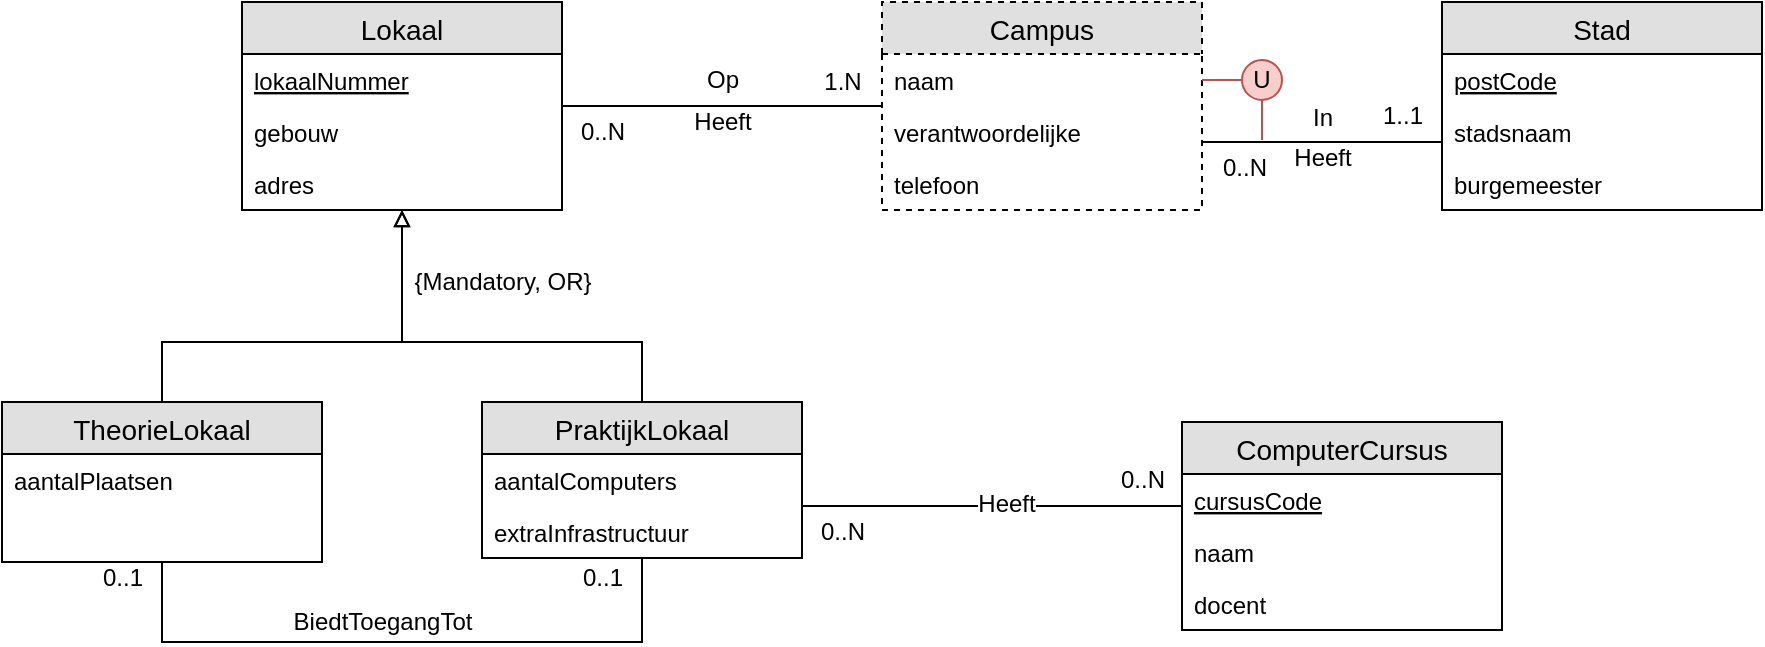 <mxfile version="12.1.0" type="device" pages="1"><diagram id="uxFPvnT81iZjN7oH1Sok" name="Page-1"><mxGraphModel dx="1147" dy="842" grid="1" gridSize="10" guides="1" tooltips="1" connect="1" arrows="1" fold="1" page="1" pageScale="1" pageWidth="850" pageHeight="1100" math="0" shadow="0"><root><mxCell id="0"/><mxCell id="1" parent="0"/><mxCell id="k7VdH-QpLV6_67z7XNPJ-33" style="edgeStyle=orthogonalEdgeStyle;rounded=0;orthogonalLoop=1;jettySize=auto;html=1;endArrow=none;endFill=0;" edge="1" parent="1" source="k7VdH-QpLV6_67z7XNPJ-1" target="k7VdH-QpLV6_67z7XNPJ-5"><mxGeometry relative="1" as="geometry"/></mxCell><mxCell id="k7VdH-QpLV6_67z7XNPJ-34" value="Op" style="text;html=1;resizable=0;points=[];align=center;verticalAlign=middle;labelBackgroundColor=#ffffff;" vertex="1" connectable="0" parent="k7VdH-QpLV6_67z7XNPJ-33"><mxGeometry x="-0.147" y="-1" relative="1" as="geometry"><mxPoint x="11.5" y="-14" as="offset"/></mxGeometry></mxCell><mxCell id="k7VdH-QpLV6_67z7XNPJ-35" value="Heeft" style="text;html=1;resizable=0;points=[];align=center;verticalAlign=middle;labelBackgroundColor=#ffffff;" vertex="1" connectable="0" parent="k7VdH-QpLV6_67z7XNPJ-33"><mxGeometry x="-0.133" y="-3" relative="1" as="geometry"><mxPoint x="10.5" y="5" as="offset"/></mxGeometry></mxCell><mxCell id="k7VdH-QpLV6_67z7XNPJ-36" value="0..N" style="text;html=1;resizable=0;points=[];align=center;verticalAlign=middle;labelBackgroundColor=#ffffff;" vertex="1" connectable="0" parent="k7VdH-QpLV6_67z7XNPJ-33"><mxGeometry x="-0.843" y="-2" relative="1" as="geometry"><mxPoint x="7.5" y="11" as="offset"/></mxGeometry></mxCell><mxCell id="k7VdH-QpLV6_67z7XNPJ-37" value="1.N" style="text;html=1;resizable=0;points=[];align=center;verticalAlign=middle;labelBackgroundColor=#ffffff;" vertex="1" connectable="0" parent="k7VdH-QpLV6_67z7XNPJ-33"><mxGeometry x="0.738" y="2" relative="1" as="geometry"><mxPoint x="1" y="-10" as="offset"/></mxGeometry></mxCell><mxCell id="k7VdH-QpLV6_67z7XNPJ-1" value="Lokaal" style="swimlane;fontStyle=0;childLayout=stackLayout;horizontal=1;startSize=26;fillColor=#e0e0e0;horizontalStack=0;resizeParent=1;resizeParentMax=0;resizeLast=0;collapsible=1;marginBottom=0;swimlaneFillColor=#ffffff;align=center;fontSize=14;" vertex="1" parent="1"><mxGeometry x="120" y="160" width="160" height="104" as="geometry"/></mxCell><mxCell id="k7VdH-QpLV6_67z7XNPJ-2" value="lokaalNummer" style="text;strokeColor=none;fillColor=none;spacingLeft=4;spacingRight=4;overflow=hidden;rotatable=0;points=[[0,0.5],[1,0.5]];portConstraint=eastwest;fontSize=12;fontStyle=4" vertex="1" parent="k7VdH-QpLV6_67z7XNPJ-1"><mxGeometry y="26" width="160" height="26" as="geometry"/></mxCell><mxCell id="k7VdH-QpLV6_67z7XNPJ-3" value="gebouw" style="text;strokeColor=none;fillColor=none;spacingLeft=4;spacingRight=4;overflow=hidden;rotatable=0;points=[[0,0.5],[1,0.5]];portConstraint=eastwest;fontSize=12;" vertex="1" parent="k7VdH-QpLV6_67z7XNPJ-1"><mxGeometry y="52" width="160" height="26" as="geometry"/></mxCell><mxCell id="k7VdH-QpLV6_67z7XNPJ-4" value="adres" style="text;strokeColor=none;fillColor=none;spacingLeft=4;spacingRight=4;overflow=hidden;rotatable=0;points=[[0,0.5],[1,0.5]];portConstraint=eastwest;fontSize=12;" vertex="1" parent="k7VdH-QpLV6_67z7XNPJ-1"><mxGeometry y="78" width="160" height="26" as="geometry"/></mxCell><mxCell id="k7VdH-QpLV6_67z7XNPJ-30" style="edgeStyle=orthogonalEdgeStyle;rounded=0;orthogonalLoop=1;jettySize=auto;html=1;endArrow=block;endFill=0;" edge="1" parent="1" source="k7VdH-QpLV6_67z7XNPJ-14" target="k7VdH-QpLV6_67z7XNPJ-1"><mxGeometry relative="1" as="geometry"><Array as="points"><mxPoint x="320" y="330"/><mxPoint x="200" y="330"/></Array></mxGeometry></mxCell><mxCell id="k7VdH-QpLV6_67z7XNPJ-47" style="edgeStyle=orthogonalEdgeStyle;rounded=0;orthogonalLoop=1;jettySize=auto;html=1;endArrow=none;endFill=0;" edge="1" parent="1" source="k7VdH-QpLV6_67z7XNPJ-14" target="k7VdH-QpLV6_67z7XNPJ-20"><mxGeometry relative="1" as="geometry"><Array as="points"><mxPoint x="530" y="412"/><mxPoint x="530" y="412"/></Array></mxGeometry></mxCell><mxCell id="k7VdH-QpLV6_67z7XNPJ-48" value="Heeft" style="text;html=1;resizable=0;points=[];align=center;verticalAlign=middle;labelBackgroundColor=#ffffff;" vertex="1" connectable="0" parent="k7VdH-QpLV6_67z7XNPJ-47"><mxGeometry x="0.067" y="1" relative="1" as="geometry"><mxPoint as="offset"/></mxGeometry></mxCell><mxCell id="k7VdH-QpLV6_67z7XNPJ-49" value="0..N" style="text;html=1;resizable=0;points=[];align=center;verticalAlign=middle;labelBackgroundColor=#ffffff;" vertex="1" connectable="0" parent="k7VdH-QpLV6_67z7XNPJ-47"><mxGeometry x="0.895" y="1" relative="1" as="geometry"><mxPoint x="-10" y="-12" as="offset"/></mxGeometry></mxCell><mxCell id="k7VdH-QpLV6_67z7XNPJ-50" value="0..N" style="text;html=1;resizable=0;points=[];align=center;verticalAlign=middle;labelBackgroundColor=#ffffff;" vertex="1" connectable="0" parent="k7VdH-QpLV6_67z7XNPJ-47"><mxGeometry x="-0.894" relative="1" as="geometry"><mxPoint x="9.5" y="13" as="offset"/></mxGeometry></mxCell><mxCell id="k7VdH-QpLV6_67z7XNPJ-51" style="edgeStyle=orthogonalEdgeStyle;rounded=0;orthogonalLoop=1;jettySize=auto;html=1;endArrow=none;endFill=0;" edge="1" parent="1" source="k7VdH-QpLV6_67z7XNPJ-14" target="k7VdH-QpLV6_67z7XNPJ-9"><mxGeometry relative="1" as="geometry"><Array as="points"><mxPoint x="320" y="480"/><mxPoint x="80" y="480"/></Array></mxGeometry></mxCell><mxCell id="k7VdH-QpLV6_67z7XNPJ-52" value="BiedtToegangTot" style="text;html=1;resizable=0;points=[];align=center;verticalAlign=middle;labelBackgroundColor=#ffffff;" vertex="1" connectable="0" parent="k7VdH-QpLV6_67z7XNPJ-51"><mxGeometry x="0.036" y="-1" relative="1" as="geometry"><mxPoint x="-5.5" y="-9" as="offset"/></mxGeometry></mxCell><mxCell id="k7VdH-QpLV6_67z7XNPJ-53" value="0..1" style="text;html=1;resizable=0;points=[];align=center;verticalAlign=middle;labelBackgroundColor=#ffffff;" vertex="1" connectable="0" parent="k7VdH-QpLV6_67z7XNPJ-51"><mxGeometry x="-0.925" y="1" relative="1" as="geometry"><mxPoint x="-21" y="-2" as="offset"/></mxGeometry></mxCell><mxCell id="k7VdH-QpLV6_67z7XNPJ-54" value="0..1" style="text;html=1;resizable=0;points=[];align=center;verticalAlign=middle;labelBackgroundColor=#ffffff;" vertex="1" connectable="0" parent="k7VdH-QpLV6_67z7XNPJ-51"><mxGeometry x="0.938" y="3" relative="1" as="geometry"><mxPoint x="-17" y="-2" as="offset"/></mxGeometry></mxCell><mxCell id="k7VdH-QpLV6_67z7XNPJ-14" value="PraktijkLokaal" style="swimlane;fontStyle=0;childLayout=stackLayout;horizontal=1;startSize=26;fillColor=#e0e0e0;horizontalStack=0;resizeParent=1;resizeParentMax=0;resizeLast=0;collapsible=1;marginBottom=0;swimlaneFillColor=#ffffff;align=center;fontSize=14;" vertex="1" parent="1"><mxGeometry x="240" y="360" width="160" height="78" as="geometry"/></mxCell><mxCell id="k7VdH-QpLV6_67z7XNPJ-15" value="aantalComputers" style="text;strokeColor=none;fillColor=none;spacingLeft=4;spacingRight=4;overflow=hidden;rotatable=0;points=[[0,0.5],[1,0.5]];portConstraint=eastwest;fontSize=12;" vertex="1" parent="k7VdH-QpLV6_67z7XNPJ-14"><mxGeometry y="26" width="160" height="26" as="geometry"/></mxCell><mxCell id="k7VdH-QpLV6_67z7XNPJ-16" value="extraInfrastructuur" style="text;strokeColor=none;fillColor=none;spacingLeft=4;spacingRight=4;overflow=hidden;rotatable=0;points=[[0,0.5],[1,0.5]];portConstraint=eastwest;fontSize=12;" vertex="1" parent="k7VdH-QpLV6_67z7XNPJ-14"><mxGeometry y="52" width="160" height="26" as="geometry"/></mxCell><mxCell id="k7VdH-QpLV6_67z7XNPJ-20" value="ComputerCursus" style="swimlane;fontStyle=0;childLayout=stackLayout;horizontal=1;startSize=26;fillColor=#e0e0e0;horizontalStack=0;resizeParent=1;resizeParentMax=0;resizeLast=0;collapsible=1;marginBottom=0;swimlaneFillColor=#ffffff;align=center;fontSize=14;" vertex="1" parent="1"><mxGeometry x="590" y="370" width="160" height="104" as="geometry"/></mxCell><mxCell id="k7VdH-QpLV6_67z7XNPJ-21" value="cursusCode" style="text;strokeColor=none;fillColor=none;spacingLeft=4;spacingRight=4;overflow=hidden;rotatable=0;points=[[0,0.5],[1,0.5]];portConstraint=eastwest;fontSize=12;fontStyle=4" vertex="1" parent="k7VdH-QpLV6_67z7XNPJ-20"><mxGeometry y="26" width="160" height="26" as="geometry"/></mxCell><mxCell id="k7VdH-QpLV6_67z7XNPJ-22" value="naam" style="text;strokeColor=none;fillColor=none;spacingLeft=4;spacingRight=4;overflow=hidden;rotatable=0;points=[[0,0.5],[1,0.5]];portConstraint=eastwest;fontSize=12;" vertex="1" parent="k7VdH-QpLV6_67z7XNPJ-20"><mxGeometry y="52" width="160" height="26" as="geometry"/></mxCell><mxCell id="k7VdH-QpLV6_67z7XNPJ-23" value="docent" style="text;strokeColor=none;fillColor=none;spacingLeft=4;spacingRight=4;overflow=hidden;rotatable=0;points=[[0,0.5],[1,0.5]];portConstraint=eastwest;fontSize=12;" vertex="1" parent="k7VdH-QpLV6_67z7XNPJ-20"><mxGeometry y="78" width="160" height="26" as="geometry"/></mxCell><mxCell id="k7VdH-QpLV6_67z7XNPJ-31" style="edgeStyle=orthogonalEdgeStyle;rounded=0;orthogonalLoop=1;jettySize=auto;html=1;endArrow=block;endFill=0;" edge="1" parent="1" source="k7VdH-QpLV6_67z7XNPJ-9" target="k7VdH-QpLV6_67z7XNPJ-1"><mxGeometry relative="1" as="geometry"><Array as="points"><mxPoint x="80" y="330"/><mxPoint x="200" y="330"/></Array></mxGeometry></mxCell><mxCell id="k7VdH-QpLV6_67z7XNPJ-32" value="{Mandatory, OR}" style="text;html=1;resizable=0;points=[];align=center;verticalAlign=middle;labelBackgroundColor=#ffffff;" vertex="1" connectable="0" parent="k7VdH-QpLV6_67z7XNPJ-31"><mxGeometry x="0.806" y="4" relative="1" as="geometry"><mxPoint x="54" y="15" as="offset"/></mxGeometry></mxCell><mxCell id="k7VdH-QpLV6_67z7XNPJ-9" value="TheorieLokaal" style="swimlane;fontStyle=0;childLayout=stackLayout;horizontal=1;startSize=26;fillColor=#e0e0e0;horizontalStack=0;resizeParent=1;resizeParentMax=0;resizeLast=0;collapsible=1;marginBottom=0;swimlaneFillColor=#ffffff;align=center;fontSize=14;" vertex="1" parent="1"><mxGeometry y="360" width="160" height="80" as="geometry"/></mxCell><mxCell id="k7VdH-QpLV6_67z7XNPJ-10" value="aantalPlaatsen" style="text;strokeColor=none;fillColor=none;spacingLeft=4;spacingRight=4;overflow=hidden;rotatable=0;points=[[0,0.5],[1,0.5]];portConstraint=eastwest;fontSize=12;" vertex="1" parent="k7VdH-QpLV6_67z7XNPJ-9"><mxGeometry y="26" width="160" height="54" as="geometry"/></mxCell><mxCell id="k7VdH-QpLV6_67z7XNPJ-29" value="" style="edgeStyle=orthogonalEdgeStyle;rounded=0;orthogonalLoop=1;jettySize=auto;html=1;endArrow=none;endFill=0;" edge="1" parent="1" source="k7VdH-QpLV6_67z7XNPJ-5" target="k7VdH-QpLV6_67z7XNPJ-25"><mxGeometry relative="1" as="geometry"><Array as="points"><mxPoint x="650" y="230"/><mxPoint x="650" y="230"/></Array></mxGeometry></mxCell><mxCell id="k7VdH-QpLV6_67z7XNPJ-38" value="In" style="text;html=1;resizable=0;points=[];align=center;verticalAlign=middle;labelBackgroundColor=#ffffff;" vertex="1" connectable="0" parent="k7VdH-QpLV6_67z7XNPJ-29"><mxGeometry x="0.09" y="-1" relative="1" as="geometry"><mxPoint x="-5.5" y="-13" as="offset"/></mxGeometry></mxCell><mxCell id="k7VdH-QpLV6_67z7XNPJ-39" value="Heeft" style="text;html=1;resizable=0;points=[];align=center;verticalAlign=middle;labelBackgroundColor=#ffffff;" vertex="1" connectable="0" parent="k7VdH-QpLV6_67z7XNPJ-29"><mxGeometry x="0.11" relative="1" as="geometry"><mxPoint x="-7" y="8" as="offset"/></mxGeometry></mxCell><mxCell id="k7VdH-QpLV6_67z7XNPJ-40" value="0..N" style="text;html=1;resizable=0;points=[];align=center;verticalAlign=middle;labelBackgroundColor=#ffffff;" vertex="1" connectable="0" parent="k7VdH-QpLV6_67z7XNPJ-29"><mxGeometry x="-0.777" y="-2" relative="1" as="geometry"><mxPoint x="7" y="11" as="offset"/></mxGeometry></mxCell><mxCell id="k7VdH-QpLV6_67z7XNPJ-41" value="1..1" style="text;html=1;resizable=0;points=[];align=center;verticalAlign=middle;labelBackgroundColor=#ffffff;" vertex="1" connectable="0" parent="k7VdH-QpLV6_67z7XNPJ-29"><mxGeometry x="0.683" y="-1" relative="1" as="geometry"><mxPoint x="-1" y="-14" as="offset"/></mxGeometry></mxCell><mxCell id="k7VdH-QpLV6_67z7XNPJ-5" value="Campus" style="swimlane;fontStyle=0;childLayout=stackLayout;horizontal=1;startSize=26;fillColor=#e0e0e0;horizontalStack=0;resizeParent=1;resizeParentMax=0;resizeLast=0;collapsible=1;marginBottom=0;swimlaneFillColor=#ffffff;align=center;fontSize=14;dashed=1;" vertex="1" parent="1"><mxGeometry x="440" y="160" width="160" height="104" as="geometry"/></mxCell><mxCell id="k7VdH-QpLV6_67z7XNPJ-6" value="naam" style="text;strokeColor=none;fillColor=none;spacingLeft=4;spacingRight=4;overflow=hidden;rotatable=0;points=[[0,0.5],[1,0.5]];portConstraint=eastwest;fontSize=12;" vertex="1" parent="k7VdH-QpLV6_67z7XNPJ-5"><mxGeometry y="26" width="160" height="26" as="geometry"/></mxCell><mxCell id="k7VdH-QpLV6_67z7XNPJ-7" value="verantwoordelijke" style="text;strokeColor=none;fillColor=none;spacingLeft=4;spacingRight=4;overflow=hidden;rotatable=0;points=[[0,0.5],[1,0.5]];portConstraint=eastwest;fontSize=12;" vertex="1" parent="k7VdH-QpLV6_67z7XNPJ-5"><mxGeometry y="52" width="160" height="26" as="geometry"/></mxCell><mxCell id="k7VdH-QpLV6_67z7XNPJ-8" value="telefoon" style="text;strokeColor=none;fillColor=none;spacingLeft=4;spacingRight=4;overflow=hidden;rotatable=0;points=[[0,0.5],[1,0.5]];portConstraint=eastwest;fontSize=12;" vertex="1" parent="k7VdH-QpLV6_67z7XNPJ-5"><mxGeometry y="78" width="160" height="26" as="geometry"/></mxCell><mxCell id="k7VdH-QpLV6_67z7XNPJ-25" value="Stad" style="swimlane;fontStyle=0;childLayout=stackLayout;horizontal=1;startSize=26;fillColor=#e0e0e0;horizontalStack=0;resizeParent=1;resizeParentMax=0;resizeLast=0;collapsible=1;marginBottom=0;swimlaneFillColor=#ffffff;align=center;fontSize=14;" vertex="1" parent="1"><mxGeometry x="720" y="160" width="160" height="104" as="geometry"/></mxCell><mxCell id="k7VdH-QpLV6_67z7XNPJ-26" value="postCode" style="text;strokeColor=none;fillColor=none;spacingLeft=4;spacingRight=4;overflow=hidden;rotatable=0;points=[[0,0.5],[1,0.5]];portConstraint=eastwest;fontSize=12;fontStyle=4" vertex="1" parent="k7VdH-QpLV6_67z7XNPJ-25"><mxGeometry y="26" width="160" height="26" as="geometry"/></mxCell><mxCell id="k7VdH-QpLV6_67z7XNPJ-27" value="stadsnaam" style="text;strokeColor=none;fillColor=none;spacingLeft=4;spacingRight=4;overflow=hidden;rotatable=0;points=[[0,0.5],[1,0.5]];portConstraint=eastwest;fontSize=12;" vertex="1" parent="k7VdH-QpLV6_67z7XNPJ-25"><mxGeometry y="52" width="160" height="26" as="geometry"/></mxCell><mxCell id="k7VdH-QpLV6_67z7XNPJ-28" value="burgemeester" style="text;strokeColor=none;fillColor=none;spacingLeft=4;spacingRight=4;overflow=hidden;rotatable=0;points=[[0,0.5],[1,0.5]];portConstraint=eastwest;fontSize=12;" vertex="1" parent="k7VdH-QpLV6_67z7XNPJ-25"><mxGeometry y="78" width="160" height="26" as="geometry"/></mxCell><mxCell id="k7VdH-QpLV6_67z7XNPJ-45" style="edgeStyle=orthogonalEdgeStyle;rounded=0;orthogonalLoop=1;jettySize=auto;html=1;entryX=1;entryY=0.5;entryDx=0;entryDy=0;endArrow=none;endFill=0;fillColor=#f8cecc;strokeColor=#b85450;" edge="1" parent="1" source="k7VdH-QpLV6_67z7XNPJ-42" target="k7VdH-QpLV6_67z7XNPJ-6"><mxGeometry relative="1" as="geometry"><Array as="points"><mxPoint x="620" y="199"/><mxPoint x="620" y="199"/></Array></mxGeometry></mxCell><mxCell id="k7VdH-QpLV6_67z7XNPJ-46" style="edgeStyle=orthogonalEdgeStyle;rounded=0;orthogonalLoop=1;jettySize=auto;html=1;endArrow=none;endFill=0;fillColor=#f8cecc;strokeColor=#b85450;" edge="1" parent="1" source="k7VdH-QpLV6_67z7XNPJ-42"><mxGeometry relative="1" as="geometry"><mxPoint x="630" y="210" as="targetPoint"/></mxGeometry></mxCell><mxCell id="k7VdH-QpLV6_67z7XNPJ-42" value="U" style="ellipse;whiteSpace=wrap;html=1;aspect=fixed;fillColor=#f8cecc;strokeColor=#b85450;" vertex="1" parent="1"><mxGeometry x="620" y="189" width="20" height="20" as="geometry"/></mxCell></root></mxGraphModel></diagram></mxfile>